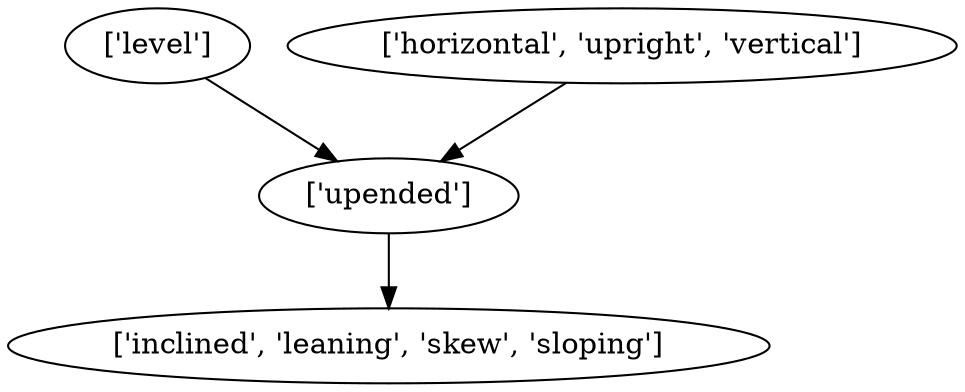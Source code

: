 strict digraph  {
	"['upended']" -> "['inclined', 'leaning', 'skew', 'sloping']";
	"['level']" -> "['upended']";
	"['horizontal', 'upright', 'vertical']" -> "['upended']";
}
